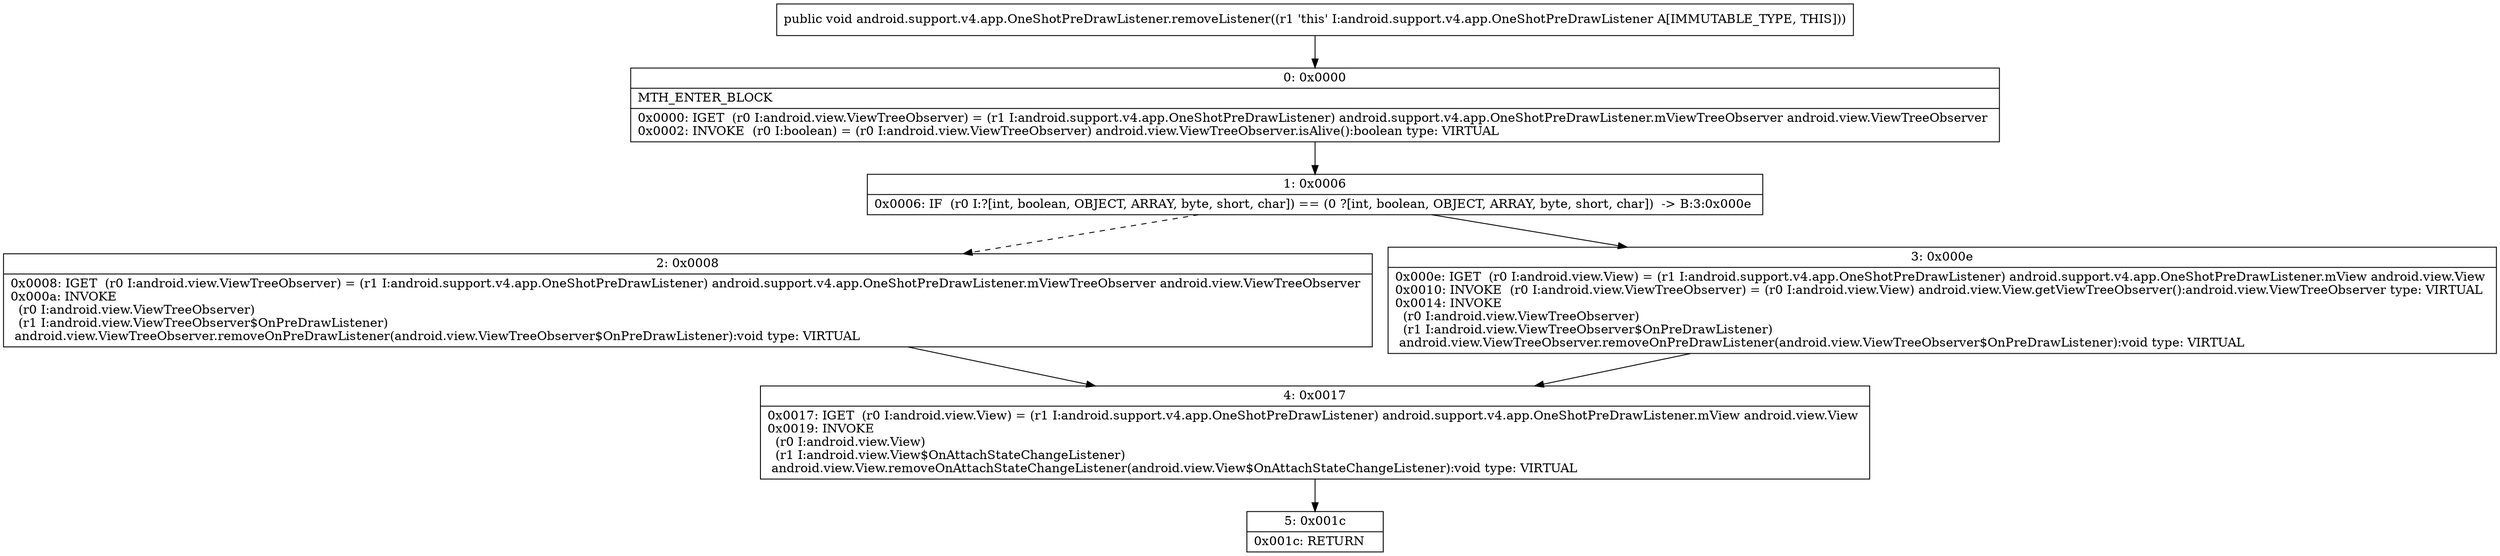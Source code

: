 digraph "CFG forandroid.support.v4.app.OneShotPreDrawListener.removeListener()V" {
Node_0 [shape=record,label="{0\:\ 0x0000|MTH_ENTER_BLOCK\l|0x0000: IGET  (r0 I:android.view.ViewTreeObserver) = (r1 I:android.support.v4.app.OneShotPreDrawListener) android.support.v4.app.OneShotPreDrawListener.mViewTreeObserver android.view.ViewTreeObserver \l0x0002: INVOKE  (r0 I:boolean) = (r0 I:android.view.ViewTreeObserver) android.view.ViewTreeObserver.isAlive():boolean type: VIRTUAL \l}"];
Node_1 [shape=record,label="{1\:\ 0x0006|0x0006: IF  (r0 I:?[int, boolean, OBJECT, ARRAY, byte, short, char]) == (0 ?[int, boolean, OBJECT, ARRAY, byte, short, char])  \-\> B:3:0x000e \l}"];
Node_2 [shape=record,label="{2\:\ 0x0008|0x0008: IGET  (r0 I:android.view.ViewTreeObserver) = (r1 I:android.support.v4.app.OneShotPreDrawListener) android.support.v4.app.OneShotPreDrawListener.mViewTreeObserver android.view.ViewTreeObserver \l0x000a: INVOKE  \l  (r0 I:android.view.ViewTreeObserver)\l  (r1 I:android.view.ViewTreeObserver$OnPreDrawListener)\l android.view.ViewTreeObserver.removeOnPreDrawListener(android.view.ViewTreeObserver$OnPreDrawListener):void type: VIRTUAL \l}"];
Node_3 [shape=record,label="{3\:\ 0x000e|0x000e: IGET  (r0 I:android.view.View) = (r1 I:android.support.v4.app.OneShotPreDrawListener) android.support.v4.app.OneShotPreDrawListener.mView android.view.View \l0x0010: INVOKE  (r0 I:android.view.ViewTreeObserver) = (r0 I:android.view.View) android.view.View.getViewTreeObserver():android.view.ViewTreeObserver type: VIRTUAL \l0x0014: INVOKE  \l  (r0 I:android.view.ViewTreeObserver)\l  (r1 I:android.view.ViewTreeObserver$OnPreDrawListener)\l android.view.ViewTreeObserver.removeOnPreDrawListener(android.view.ViewTreeObserver$OnPreDrawListener):void type: VIRTUAL \l}"];
Node_4 [shape=record,label="{4\:\ 0x0017|0x0017: IGET  (r0 I:android.view.View) = (r1 I:android.support.v4.app.OneShotPreDrawListener) android.support.v4.app.OneShotPreDrawListener.mView android.view.View \l0x0019: INVOKE  \l  (r0 I:android.view.View)\l  (r1 I:android.view.View$OnAttachStateChangeListener)\l android.view.View.removeOnAttachStateChangeListener(android.view.View$OnAttachStateChangeListener):void type: VIRTUAL \l}"];
Node_5 [shape=record,label="{5\:\ 0x001c|0x001c: RETURN   \l}"];
MethodNode[shape=record,label="{public void android.support.v4.app.OneShotPreDrawListener.removeListener((r1 'this' I:android.support.v4.app.OneShotPreDrawListener A[IMMUTABLE_TYPE, THIS])) }"];
MethodNode -> Node_0;
Node_0 -> Node_1;
Node_1 -> Node_2[style=dashed];
Node_1 -> Node_3;
Node_2 -> Node_4;
Node_3 -> Node_4;
Node_4 -> Node_5;
}


